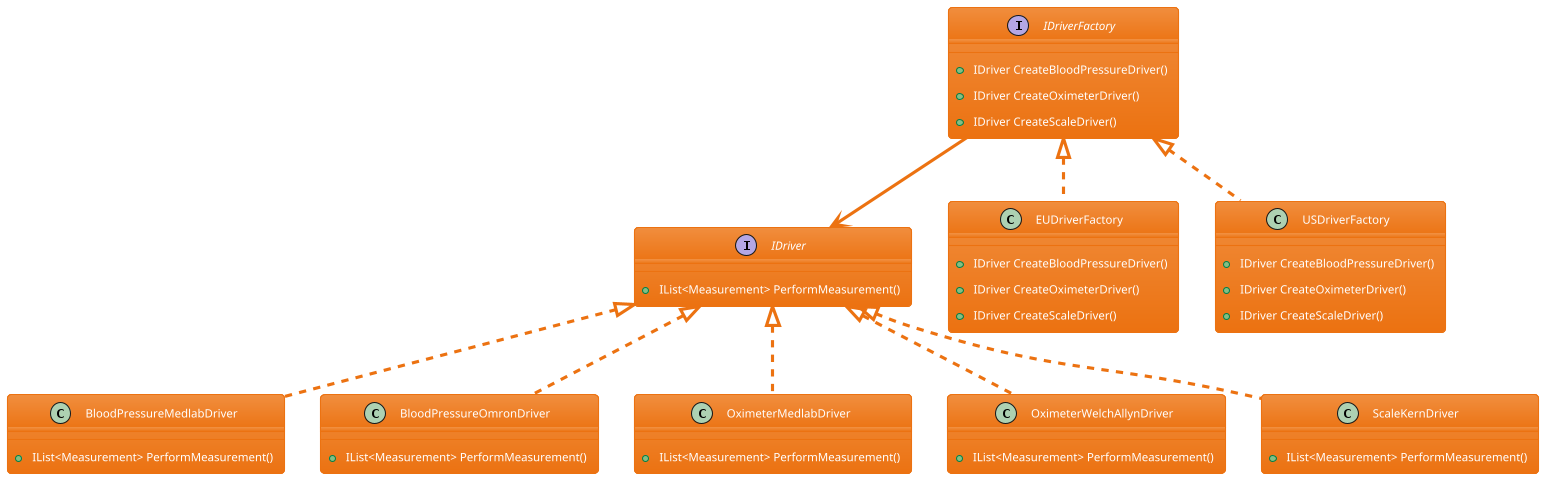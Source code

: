 @startuml DesignPatterns_AbstractFactory
!theme aws-orange

interface IDriver {
    +IList<Measurement> PerformMeasurement()
}

interface IDriverFactory {
    +IDriver CreateBloodPressureDriver()
    +IDriver CreateOximeterDriver()
    +IDriver CreateScaleDriver()
}

class BloodPressureMedlabDriver {
    +IList<Measurement> PerformMeasurement()
}
class BloodPressureOmronDriver {
    +IList<Measurement> PerformMeasurement()
}
class OximeterMedlabDriver {
    +IList<Measurement> PerformMeasurement()
}
class OximeterWelchAllynDriver {
    +IList<Measurement> PerformMeasurement()
}
class ScaleKernDriver {
    +IList<Measurement> PerformMeasurement()
}

class EUDriverFactory {
    +IDriver CreateBloodPressureDriver()
    +IDriver CreateOximeterDriver()
    +IDriver CreateScaleDriver()
}

class USDriverFactory {
    +IDriver CreateBloodPressureDriver()
    +IDriver CreateOximeterDriver()
    +IDriver CreateScaleDriver()
}

' Relationships
IDriver <|.. BloodPressureMedlabDriver
IDriver <|.. BloodPressureOmronDriver
IDriver <|.. OximeterMedlabDriver
IDriver <|.. OximeterWelchAllynDriver
IDriver <|.. ScaleKernDriver

IDriverFactory <|.. EUDriverFactory
IDriverFactory <|.. USDriverFactory

IDriverFactory --> IDriver

@enduml
